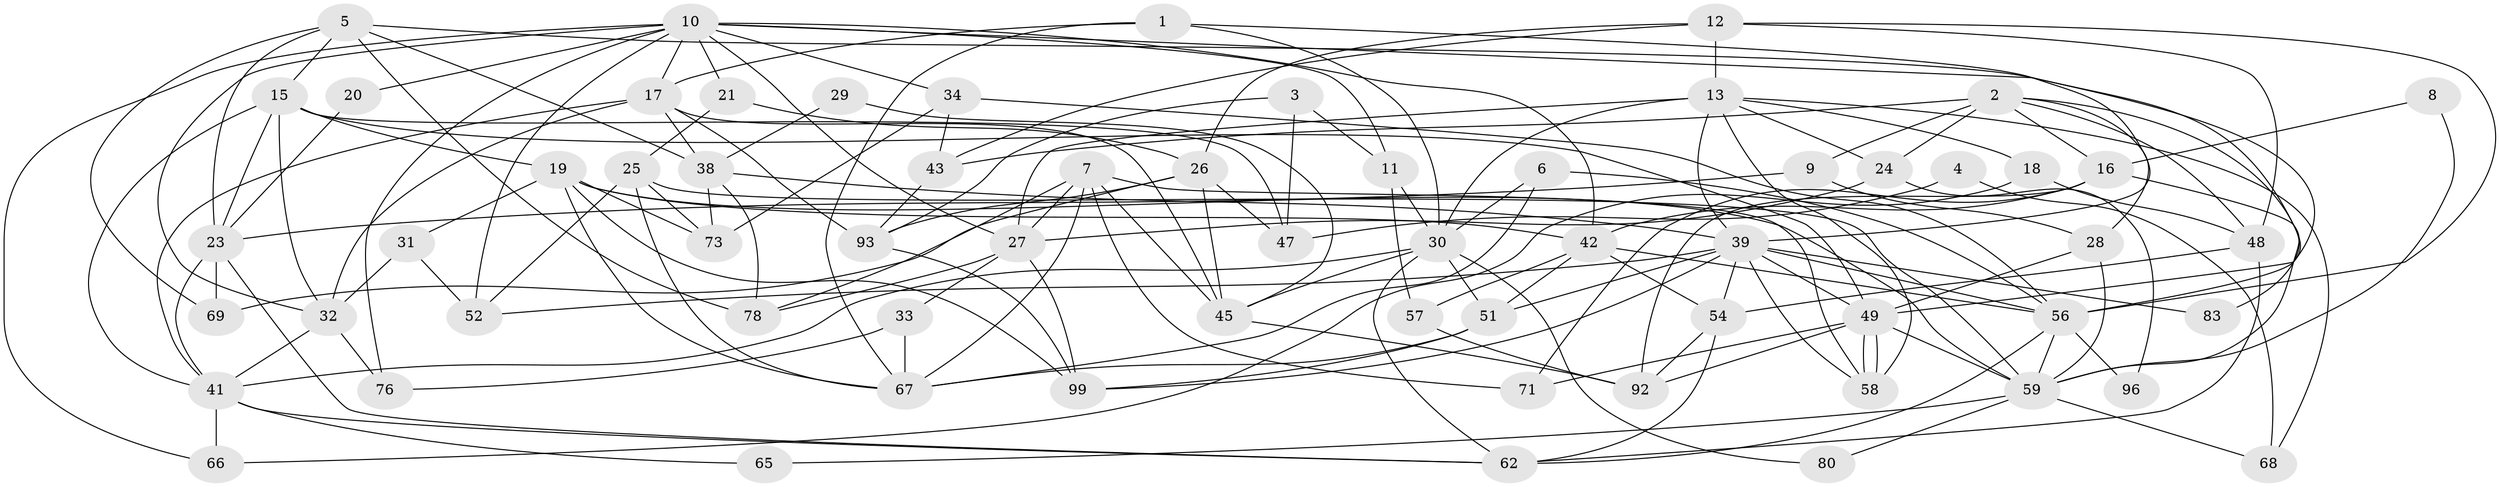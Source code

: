// original degree distribution, {4: 0.25, 5: 0.21, 3: 0.27, 2: 0.15, 8: 0.03, 6: 0.05, 9: 0.01, 7: 0.03}
// Generated by graph-tools (version 1.1) at 2025/39/02/21/25 10:39:00]
// undirected, 64 vertices, 160 edges
graph export_dot {
graph [start="1"]
  node [color=gray90,style=filled];
  1;
  2 [super="+87"];
  3 [super="+40"];
  4;
  5 [super="+14"];
  6;
  7 [super="+70"];
  8;
  9 [super="+22"];
  10 [super="+60"];
  11 [super="+46"];
  12 [super="+35"];
  13 [super="+75"];
  15 [super="+94"];
  16 [super="+36"];
  17 [super="+98"];
  18;
  19 [super="+97"];
  20;
  21;
  23 [super="+61"];
  24 [super="+89"];
  25 [super="+88"];
  26 [super="+53"];
  27 [super="+100"];
  28;
  29;
  30 [super="+37"];
  31 [super="+44"];
  32;
  33;
  34 [super="+82"];
  38 [super="+74"];
  39 [super="+77"];
  41 [super="+50"];
  42 [super="+55"];
  43;
  45 [super="+86"];
  47;
  48 [super="+72"];
  49 [super="+84"];
  51 [super="+79"];
  52;
  54 [super="+63"];
  56 [super="+90"];
  57;
  58 [super="+64"];
  59 [super="+85"];
  62;
  65;
  66;
  67 [super="+81"];
  68;
  69;
  71 [super="+91"];
  73;
  76;
  78;
  80;
  83;
  92;
  93 [super="+95"];
  96;
  99;
  1 -- 39;
  1 -- 17;
  1 -- 30;
  1 -- 67;
  2 -- 43;
  2 -- 9 [weight=2];
  2 -- 83;
  2 -- 48;
  2 -- 16;
  2 -- 24;
  2 -- 28;
  3 -- 47;
  3 -- 11;
  3 -- 93;
  4 -- 68;
  4 -- 47;
  5 -- 15;
  5 -- 69;
  5 -- 56;
  5 -- 78;
  5 -- 38;
  5 -- 23;
  6 -- 56;
  6 -- 67;
  6 -- 30;
  7 -- 27;
  7 -- 58;
  7 -- 71;
  7 -- 45;
  7 -- 78;
  7 -- 67;
  8 -- 59;
  8 -- 16;
  9 -- 23;
  9 -- 28;
  10 -- 32;
  10 -- 52;
  10 -- 20;
  10 -- 21;
  10 -- 66;
  10 -- 76;
  10 -- 34;
  10 -- 49;
  10 -- 17;
  10 -- 27;
  10 -- 42;
  10 -- 11;
  11 -- 57;
  11 -- 30;
  12 -- 26;
  12 -- 56;
  12 -- 48;
  12 -- 43;
  12 -- 13;
  13 -- 30;
  13 -- 18;
  13 -- 24;
  13 -- 68;
  13 -- 58;
  13 -- 27;
  13 -- 39;
  15 -- 23;
  15 -- 41;
  15 -- 47;
  15 -- 32;
  15 -- 49;
  15 -- 19;
  16 -- 59;
  16 -- 71;
  16 -- 92;
  16 -- 42;
  17 -- 32;
  17 -- 41;
  17 -- 45;
  17 -- 38;
  17 -- 93;
  18 -- 66;
  18 -- 48;
  19 -- 99;
  19 -- 73;
  19 -- 59;
  19 -- 67;
  19 -- 31;
  19 -- 42;
  20 -- 23;
  21 -- 25;
  21 -- 26;
  23 -- 69;
  23 -- 62;
  23 -- 41;
  24 -- 96;
  24 -- 27 [weight=2];
  25 -- 73;
  25 -- 67;
  25 -- 52;
  25 -- 59;
  26 -- 93;
  26 -- 45 [weight=2];
  26 -- 69;
  26 -- 47;
  27 -- 78;
  27 -- 33;
  27 -- 99;
  28 -- 59;
  28 -- 49;
  29 -- 38;
  29 -- 45;
  30 -- 41;
  30 -- 45;
  30 -- 51 [weight=2];
  30 -- 80;
  30 -- 62;
  31 -- 32;
  31 -- 52;
  32 -- 76;
  32 -- 41;
  33 -- 67;
  33 -- 76;
  34 -- 56;
  34 -- 73;
  34 -- 43;
  38 -- 39;
  38 -- 73;
  38 -- 78;
  39 -- 56;
  39 -- 52;
  39 -- 83;
  39 -- 99;
  39 -- 49;
  39 -- 51;
  39 -- 54;
  39 -- 58;
  41 -- 66;
  41 -- 65;
  41 -- 62;
  42 -- 51;
  42 -- 54;
  42 -- 56;
  42 -- 57;
  43 -- 93;
  45 -- 92;
  48 -- 62;
  48 -- 54;
  49 -- 58;
  49 -- 58;
  49 -- 71;
  49 -- 92;
  49 -- 59;
  51 -- 99;
  51 -- 67;
  54 -- 92;
  54 -- 62;
  56 -- 96;
  56 -- 59;
  56 -- 62;
  57 -- 92;
  59 -- 65;
  59 -- 80;
  59 -- 68;
  93 -- 99;
}
